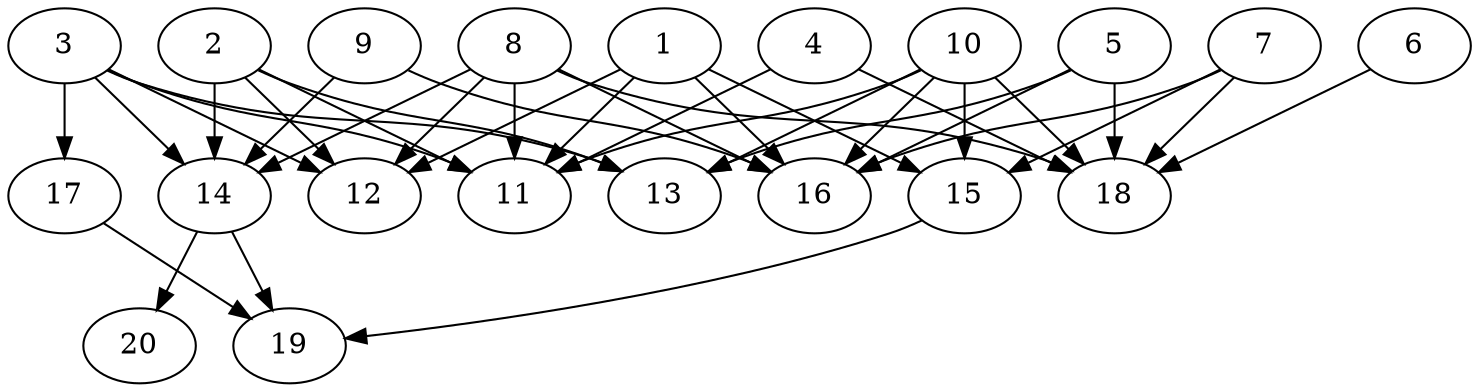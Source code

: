 // DAG automatically generated by daggen at Wed Jul 24 21:21:54 2019
// ./daggen --dot -n 20 --ccr 0.3 --fat 0.8 --regular 0.5 --density 0.6 --mindata 5242880 --maxdata 52428800 
digraph G {
  1 [size="109803520", alpha="0.02", expect_size="32941056"] 
  1 -> 11 [size ="32941056"]
  1 -> 12 [size ="32941056"]
  1 -> 15 [size ="32941056"]
  1 -> 16 [size ="32941056"]
  2 [size="167031467", alpha="0.11", expect_size="50109440"] 
  2 -> 11 [size ="50109440"]
  2 -> 12 [size ="50109440"]
  2 -> 13 [size ="50109440"]
  2 -> 14 [size ="50109440"]
  3 [size="158801920", alpha="0.09", expect_size="47640576"] 
  3 -> 11 [size ="47640576"]
  3 -> 12 [size ="47640576"]
  3 -> 13 [size ="47640576"]
  3 -> 14 [size ="47640576"]
  3 -> 17 [size ="47640576"]
  4 [size="70925653", alpha="0.17", expect_size="21277696"] 
  4 -> 11 [size ="21277696"]
  4 -> 18 [size ="21277696"]
  5 [size="94061227", alpha="0.02", expect_size="28218368"] 
  5 -> 13 [size ="28218368"]
  5 -> 16 [size ="28218368"]
  5 -> 18 [size ="28218368"]
  6 [size="140741973", alpha="0.18", expect_size="42222592"] 
  6 -> 18 [size ="42222592"]
  7 [size="164526080", alpha="0.11", expect_size="49357824"] 
  7 -> 15 [size ="49357824"]
  7 -> 16 [size ="49357824"]
  7 -> 18 [size ="49357824"]
  8 [size="57156267", alpha="0.01", expect_size="17146880"] 
  8 -> 11 [size ="17146880"]
  8 -> 12 [size ="17146880"]
  8 -> 14 [size ="17146880"]
  8 -> 16 [size ="17146880"]
  8 -> 18 [size ="17146880"]
  9 [size="35778560", alpha="0.12", expect_size="10733568"] 
  9 -> 14 [size ="10733568"]
  9 -> 16 [size ="10733568"]
  10 [size="62822400", alpha="0.18", expect_size="18846720"] 
  10 -> 11 [size ="18846720"]
  10 -> 13 [size ="18846720"]
  10 -> 15 [size ="18846720"]
  10 -> 16 [size ="18846720"]
  10 -> 18 [size ="18846720"]
  11 [size="147189760", alpha="0.16", expect_size="44156928"] 
  12 [size="162488320", alpha="0.05", expect_size="48746496"] 
  13 [size="93467307", alpha="0.01", expect_size="28040192"] 
  14 [size="165754880", alpha="0.12", expect_size="49726464"] 
  14 -> 19 [size ="49726464"]
  14 -> 20 [size ="49726464"]
  15 [size="141789867", alpha="0.19", expect_size="42536960"] 
  15 -> 19 [size ="42536960"]
  16 [size="158470827", alpha="0.16", expect_size="47541248"] 
  17 [size="144851627", alpha="0.15", expect_size="43455488"] 
  17 -> 19 [size ="43455488"]
  18 [size="76185600", alpha="0.13", expect_size="22855680"] 
  19 [size="86063787", alpha="0.11", expect_size="25819136"] 
  20 [size="20264960", alpha="0.19", expect_size="6079488"] 
}
